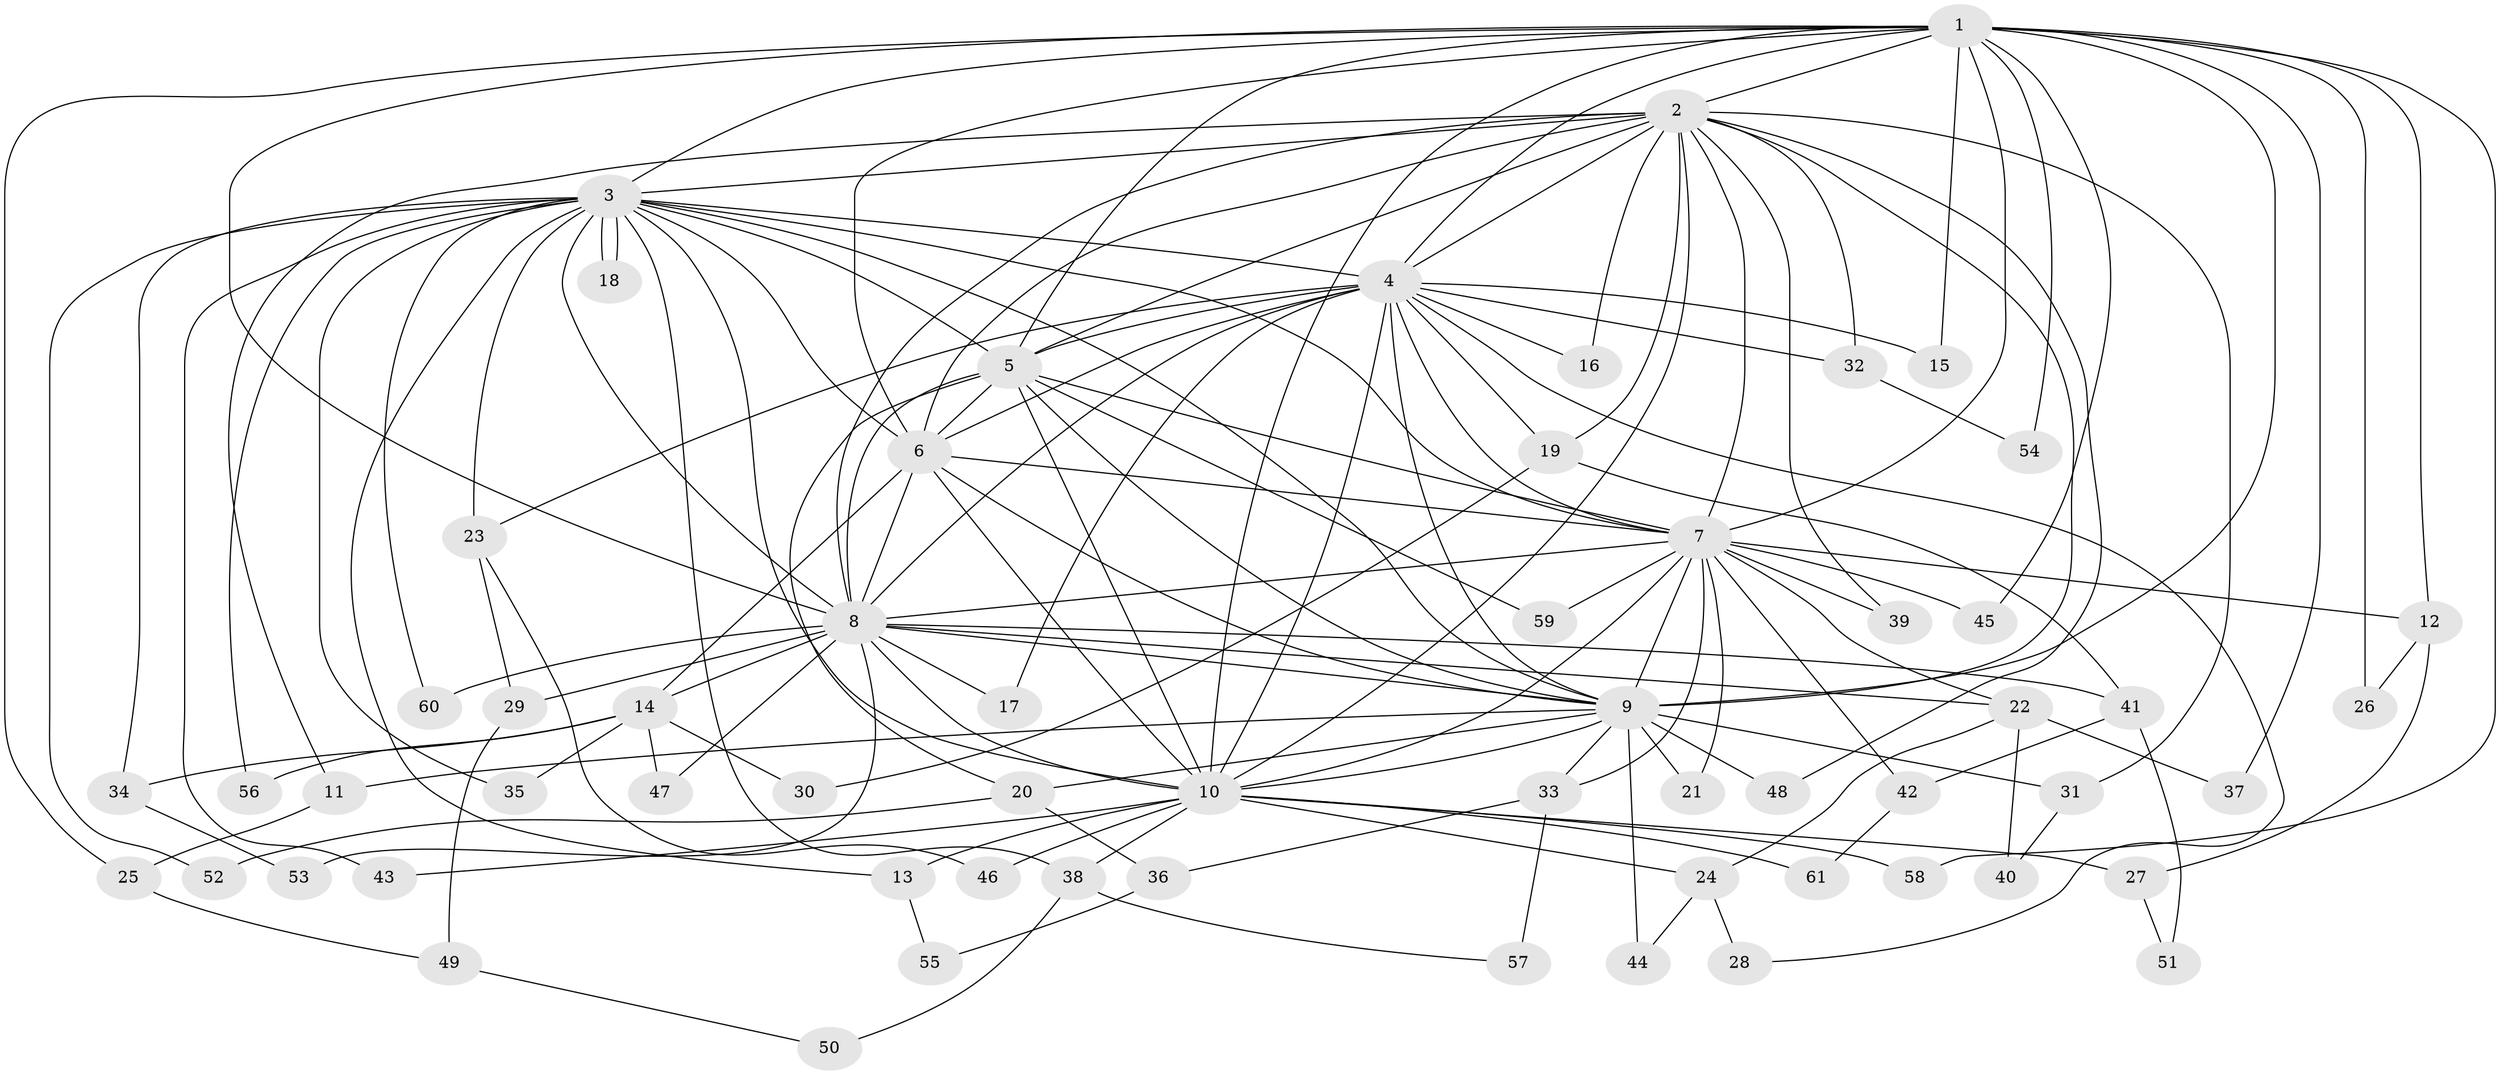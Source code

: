 // coarse degree distribution, {17: 0.041666666666666664, 10: 0.08333333333333333, 11: 0.08333333333333333, 9: 0.041666666666666664, 12: 0.08333333333333333, 3: 0.20833333333333334, 2: 0.3333333333333333, 4: 0.08333333333333333, 1: 0.041666666666666664}
// Generated by graph-tools (version 1.1) at 2025/17/03/04/25 18:17:40]
// undirected, 61 vertices, 147 edges
graph export_dot {
graph [start="1"]
  node [color=gray90,style=filled];
  1;
  2;
  3;
  4;
  5;
  6;
  7;
  8;
  9;
  10;
  11;
  12;
  13;
  14;
  15;
  16;
  17;
  18;
  19;
  20;
  21;
  22;
  23;
  24;
  25;
  26;
  27;
  28;
  29;
  30;
  31;
  32;
  33;
  34;
  35;
  36;
  37;
  38;
  39;
  40;
  41;
  42;
  43;
  44;
  45;
  46;
  47;
  48;
  49;
  50;
  51;
  52;
  53;
  54;
  55;
  56;
  57;
  58;
  59;
  60;
  61;
  1 -- 2;
  1 -- 3;
  1 -- 4;
  1 -- 5;
  1 -- 6;
  1 -- 7;
  1 -- 8;
  1 -- 9;
  1 -- 10;
  1 -- 12;
  1 -- 15;
  1 -- 25;
  1 -- 26;
  1 -- 37;
  1 -- 45;
  1 -- 54;
  1 -- 58;
  2 -- 3;
  2 -- 4;
  2 -- 5;
  2 -- 6;
  2 -- 7;
  2 -- 8;
  2 -- 9;
  2 -- 10;
  2 -- 11;
  2 -- 16;
  2 -- 19;
  2 -- 31;
  2 -- 32;
  2 -- 39;
  2 -- 48;
  3 -- 4;
  3 -- 5;
  3 -- 6;
  3 -- 7;
  3 -- 8;
  3 -- 9;
  3 -- 10;
  3 -- 13;
  3 -- 18;
  3 -- 18;
  3 -- 23;
  3 -- 34;
  3 -- 35;
  3 -- 38;
  3 -- 43;
  3 -- 52;
  3 -- 56;
  3 -- 60;
  4 -- 5;
  4 -- 6;
  4 -- 7;
  4 -- 8;
  4 -- 9;
  4 -- 10;
  4 -- 15;
  4 -- 16;
  4 -- 17;
  4 -- 19;
  4 -- 23;
  4 -- 28;
  4 -- 32;
  5 -- 6;
  5 -- 7;
  5 -- 8;
  5 -- 9;
  5 -- 10;
  5 -- 20;
  5 -- 59;
  6 -- 7;
  6 -- 8;
  6 -- 9;
  6 -- 10;
  6 -- 14;
  7 -- 8;
  7 -- 9;
  7 -- 10;
  7 -- 12;
  7 -- 21;
  7 -- 22;
  7 -- 33;
  7 -- 39;
  7 -- 42;
  7 -- 45;
  7 -- 59;
  8 -- 9;
  8 -- 10;
  8 -- 14;
  8 -- 17;
  8 -- 22;
  8 -- 29;
  8 -- 41;
  8 -- 47;
  8 -- 53;
  8 -- 60;
  9 -- 10;
  9 -- 11;
  9 -- 20;
  9 -- 21;
  9 -- 31;
  9 -- 33;
  9 -- 44;
  9 -- 48;
  10 -- 13;
  10 -- 24;
  10 -- 27;
  10 -- 38;
  10 -- 43;
  10 -- 46;
  10 -- 58;
  10 -- 61;
  11 -- 25;
  12 -- 26;
  12 -- 27;
  13 -- 55;
  14 -- 30;
  14 -- 34;
  14 -- 35;
  14 -- 47;
  14 -- 56;
  19 -- 30;
  19 -- 41;
  20 -- 36;
  20 -- 52;
  22 -- 24;
  22 -- 37;
  22 -- 40;
  23 -- 29;
  23 -- 46;
  24 -- 28;
  24 -- 44;
  25 -- 49;
  27 -- 51;
  29 -- 49;
  31 -- 40;
  32 -- 54;
  33 -- 36;
  33 -- 57;
  34 -- 53;
  36 -- 55;
  38 -- 50;
  38 -- 57;
  41 -- 42;
  41 -- 51;
  42 -- 61;
  49 -- 50;
}

